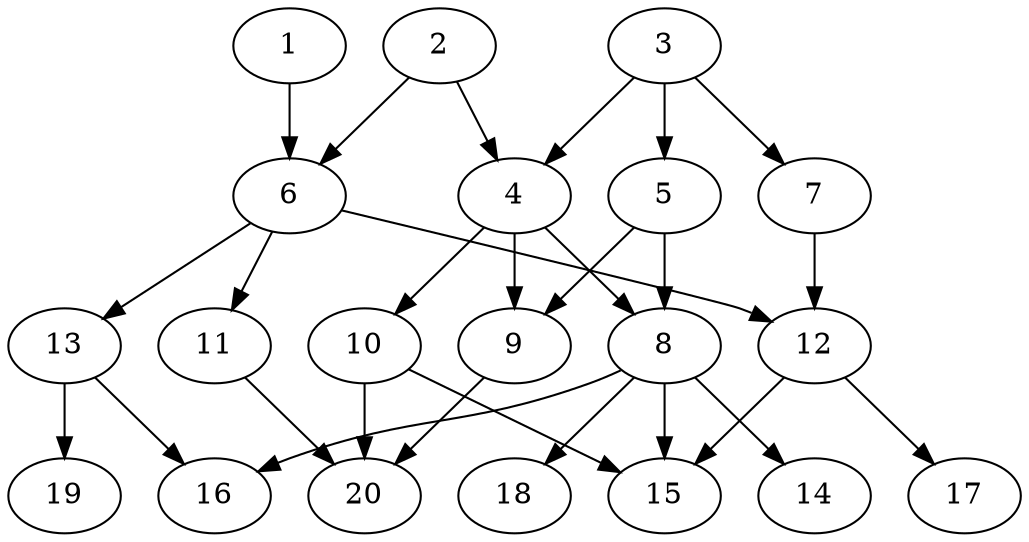 // DAG automatically generated by daggen at Wed Jul 24 22:02:40 2019
// ./daggen --dot -n 20 --ccr 0.3 --fat 0.6 --regular 0.5 --density 0.5 --mindata 5242880 --maxdata 52428800 
digraph G {
  1 [size="58204160", alpha="0.15", expect_size="17461248"] 
  1 -> 6 [size ="17461248"]
  2 [size="162652160", alpha="0.02", expect_size="48795648"] 
  2 -> 4 [size ="48795648"]
  2 -> 6 [size ="48795648"]
  3 [size="78223360", alpha="0.20", expect_size="23467008"] 
  3 -> 4 [size ="23467008"]
  3 -> 5 [size ="23467008"]
  3 -> 7 [size ="23467008"]
  4 [size="117480107", alpha="0.08", expect_size="35244032"] 
  4 -> 8 [size ="35244032"]
  4 -> 9 [size ="35244032"]
  4 -> 10 [size ="35244032"]
  5 [size="57521493", alpha="0.10", expect_size="17256448"] 
  5 -> 8 [size ="17256448"]
  5 -> 9 [size ="17256448"]
  6 [size="84234240", alpha="0.14", expect_size="25270272"] 
  6 -> 11 [size ="25270272"]
  6 -> 12 [size ="25270272"]
  6 -> 13 [size ="25270272"]
  7 [size="166301013", alpha="0.15", expect_size="49890304"] 
  7 -> 12 [size ="49890304"]
  8 [size="112175787", alpha="0.18", expect_size="33652736"] 
  8 -> 14 [size ="33652736"]
  8 -> 15 [size ="33652736"]
  8 -> 16 [size ="33652736"]
  8 -> 18 [size ="33652736"]
  9 [size="60661760", alpha="0.16", expect_size="18198528"] 
  9 -> 20 [size ="18198528"]
  10 [size="65662293", alpha="0.08", expect_size="19698688"] 
  10 -> 15 [size ="19698688"]
  10 -> 20 [size ="19698688"]
  11 [size="22763520", alpha="0.05", expect_size="6829056"] 
  11 -> 20 [size ="6829056"]
  12 [size="141335893", alpha="0.16", expect_size="42400768"] 
  12 -> 15 [size ="42400768"]
  12 -> 17 [size ="42400768"]
  13 [size="156381867", alpha="0.09", expect_size="46914560"] 
  13 -> 16 [size ="46914560"]
  13 -> 19 [size ="46914560"]
  14 [size="155327147", alpha="0.06", expect_size="46598144"] 
  15 [size="59716267", alpha="0.17", expect_size="17914880"] 
  16 [size="139543893", alpha="0.18", expect_size="41863168"] 
  17 [size="90613760", alpha="0.19", expect_size="27184128"] 
  18 [size="54824960", alpha="0.07", expect_size="16447488"] 
  19 [size="42478933", alpha="0.13", expect_size="12743680"] 
  20 [size="165857280", alpha="0.06", expect_size="49757184"] 
}
